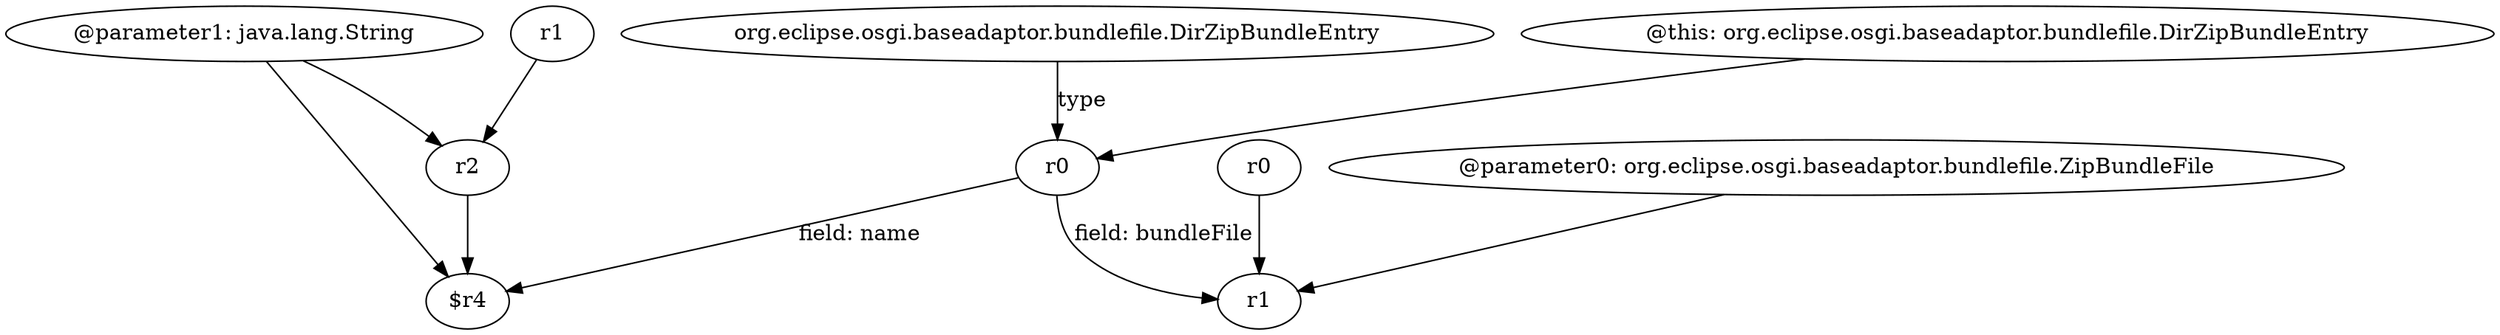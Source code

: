 digraph g {
0[label="@this: org.eclipse.osgi.baseadaptor.bundlefile.DirZipBundleEntry"]
1[label="r0"]
0->1[label=""]
2[label="@parameter1: java.lang.String"]
3[label="$r4"]
2->3[label=""]
4[label="r0"]
5[label="r1"]
4->5[label=""]
6[label="r2"]
6->3[label=""]
7[label="org.eclipse.osgi.baseadaptor.bundlefile.DirZipBundleEntry"]
7->1[label="type"]
8[label="r1"]
8->6[label=""]
9[label="@parameter0: org.eclipse.osgi.baseadaptor.bundlefile.ZipBundleFile"]
9->5[label=""]
2->6[label=""]
1->3[label="field: name"]
1->5[label="field: bundleFile"]
}